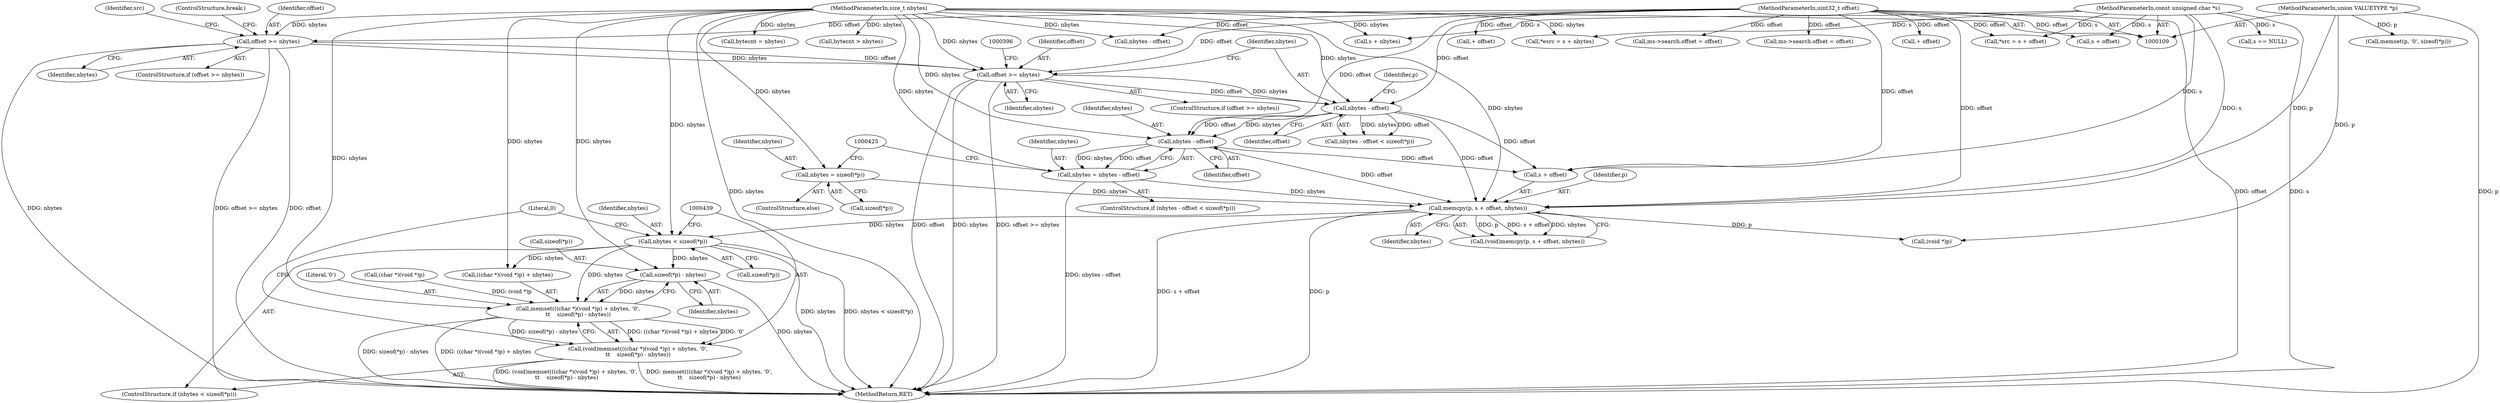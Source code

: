 digraph "0_file_4a284c89d6ef11aca34da65da7d673050a5ea320_3@API" {
"1000449" [label="(Call,sizeof(*p) - nbytes)"];
"1000116" [label="(MethodParameterIn,size_t nbytes)"];
"1000433" [label="(Call,nbytes < sizeof(*p))"];
"1000426" [label="(Call,memcpy(p, s + offset, nbytes))"];
"1000111" [label="(MethodParameterIn,union VALUETYPE *p)"];
"1000114" [label="(MethodParameterIn,const unsigned char *s)"];
"1000407" [label="(Call,nbytes - offset)"];
"1000391" [label="(Call,offset >= nbytes)"];
"1000327" [label="(Call,offset >= nbytes)"];
"1000115" [label="(MethodParameterIn,uint32_t offset)"];
"1000415" [label="(Call,nbytes - offset)"];
"1000419" [label="(Call,nbytes = sizeof(*p))"];
"1000413" [label="(Call,nbytes = nbytes - offset)"];
"1000440" [label="(Call,memset(((char *)(void *)p) + nbytes, '\0',\n\t\t    sizeof(*p) - nbytes))"];
"1000438" [label="(Call,(void)memset(((char *)(void *)p) + nbytes, '\0',\n\t\t    sizeof(*p) - nbytes))"];
"1000434" [label="(Identifier,nbytes)"];
"1000128" [label="(Call,+ offset)"];
"1000220" [label="(Call,+ offset)"];
"1000269" [label="(Call,ms->search.offset = offset)"];
"1000333" [label="(Identifier,src)"];
"1000448" [label="(Literal,'\0')"];
"1000438" [label="(Call,(void)memset(((char *)(void *)p) + nbytes, '\0',\n\t\t    sizeof(*p) - nbytes))"];
"1000217" [label="(Call,bytecnt = nbytes)"];
"1000414" [label="(Identifier,nbytes)"];
"1000440" [label="(Call,memset(((char *)(void *)p) + nbytes, '\0',\n\t\t    sizeof(*p) - nbytes))"];
"1000450" [label="(Call,sizeof(*p))"];
"1000416" [label="(Identifier,nbytes)"];
"1000441" [label="(Call,((char *)(void *)p) + nbytes)"];
"1000390" [label="(ControlStructure,if (offset >= nbytes))"];
"1000426" [label="(Call,memcpy(p, s + offset, nbytes))"];
"1000330" [label="(ControlStructure,break;)"];
"1000328" [label="(Identifier,offset)"];
"1000327" [label="(Call,offset >= nbytes)"];
"1000409" [label="(Identifier,offset)"];
"1000432" [label="(ControlStructure,if (nbytes < sizeof(*p)))"];
"1000413" [label="(Call,nbytes = nbytes - offset)"];
"1000139" [label="(Call,ms->search.offset = offset)"];
"1000397" [label="(Call,memset(p, '\0', sizeof(*p)))"];
"1000453" [label="(Identifier,nbytes)"];
"1000419" [label="(Call,nbytes = sizeof(*p))"];
"1000433" [label="(Call,nbytes < sizeof(*p))"];
"1000159" [label="(Call,s == NULL)"];
"1000427" [label="(Identifier,p)"];
"1000408" [label="(Identifier,nbytes)"];
"1000406" [label="(Call,nbytes - offset < sizeof(*p))"];
"1000444" [label="(Call,(void *)p)"];
"1000405" [label="(ControlStructure,if (nbytes - offset < sizeof(*p)))"];
"1000435" [label="(Call,sizeof(*p))"];
"1000442" [label="(Call,(char *)(void *)p)"];
"1000295" [label="(Call,*esrc = s + nbytes)"];
"1000449" [label="(Call,sizeof(*p) - nbytes)"];
"1000116" [label="(MethodParameterIn,size_t nbytes)"];
"1000424" [label="(Call,(void)memcpy(p, s + offset, nbytes))"];
"1000289" [label="(Call,*src = s + offset)"];
"1000326" [label="(ControlStructure,if (offset >= nbytes))"];
"1000428" [label="(Call,s + offset)"];
"1000329" [label="(Identifier,nbytes)"];
"1000412" [label="(Identifier,p)"];
"1000455" [label="(Literal,0)"];
"1000115" [label="(MethodParameterIn,uint32_t offset)"];
"1000291" [label="(Call,s + offset)"];
"1000392" [label="(Identifier,offset)"];
"1000456" [label="(MethodReturn,RET)"];
"1000114" [label="(MethodParameterIn,const unsigned char *s)"];
"1000393" [label="(Identifier,nbytes)"];
"1000420" [label="(Identifier,nbytes)"];
"1000407" [label="(Call,nbytes - offset)"];
"1000431" [label="(Identifier,nbytes)"];
"1000136" [label="(Call,nbytes - offset)"];
"1000297" [label="(Call,s + nbytes)"];
"1000391" [label="(Call,offset >= nbytes)"];
"1000417" [label="(Identifier,offset)"];
"1000214" [label="(Call,bytecnt > nbytes)"];
"1000415" [label="(Call,nbytes - offset)"];
"1000111" [label="(MethodParameterIn,union VALUETYPE *p)"];
"1000421" [label="(Call,sizeof(*p))"];
"1000418" [label="(ControlStructure,else)"];
"1000449" -> "1000440"  [label="AST: "];
"1000449" -> "1000453"  [label="CFG: "];
"1000450" -> "1000449"  [label="AST: "];
"1000453" -> "1000449"  [label="AST: "];
"1000440" -> "1000449"  [label="CFG: "];
"1000449" -> "1000456"  [label="DDG: nbytes"];
"1000449" -> "1000440"  [label="DDG: nbytes"];
"1000116" -> "1000449"  [label="DDG: nbytes"];
"1000433" -> "1000449"  [label="DDG: nbytes"];
"1000116" -> "1000109"  [label="AST: "];
"1000116" -> "1000456"  [label="DDG: nbytes"];
"1000116" -> "1000136"  [label="DDG: nbytes"];
"1000116" -> "1000214"  [label="DDG: nbytes"];
"1000116" -> "1000217"  [label="DDG: nbytes"];
"1000116" -> "1000295"  [label="DDG: nbytes"];
"1000116" -> "1000297"  [label="DDG: nbytes"];
"1000116" -> "1000327"  [label="DDG: nbytes"];
"1000116" -> "1000391"  [label="DDG: nbytes"];
"1000116" -> "1000407"  [label="DDG: nbytes"];
"1000116" -> "1000413"  [label="DDG: nbytes"];
"1000116" -> "1000415"  [label="DDG: nbytes"];
"1000116" -> "1000419"  [label="DDG: nbytes"];
"1000116" -> "1000426"  [label="DDG: nbytes"];
"1000116" -> "1000433"  [label="DDG: nbytes"];
"1000116" -> "1000440"  [label="DDG: nbytes"];
"1000116" -> "1000441"  [label="DDG: nbytes"];
"1000433" -> "1000432"  [label="AST: "];
"1000433" -> "1000435"  [label="CFG: "];
"1000434" -> "1000433"  [label="AST: "];
"1000435" -> "1000433"  [label="AST: "];
"1000439" -> "1000433"  [label="CFG: "];
"1000455" -> "1000433"  [label="CFG: "];
"1000433" -> "1000456"  [label="DDG: nbytes"];
"1000433" -> "1000456"  [label="DDG: nbytes < sizeof(*p)"];
"1000426" -> "1000433"  [label="DDG: nbytes"];
"1000433" -> "1000440"  [label="DDG: nbytes"];
"1000433" -> "1000441"  [label="DDG: nbytes"];
"1000426" -> "1000424"  [label="AST: "];
"1000426" -> "1000431"  [label="CFG: "];
"1000427" -> "1000426"  [label="AST: "];
"1000428" -> "1000426"  [label="AST: "];
"1000431" -> "1000426"  [label="AST: "];
"1000424" -> "1000426"  [label="CFG: "];
"1000426" -> "1000456"  [label="DDG: p"];
"1000426" -> "1000456"  [label="DDG: s + offset"];
"1000426" -> "1000424"  [label="DDG: p"];
"1000426" -> "1000424"  [label="DDG: s + offset"];
"1000426" -> "1000424"  [label="DDG: nbytes"];
"1000111" -> "1000426"  [label="DDG: p"];
"1000114" -> "1000426"  [label="DDG: s"];
"1000407" -> "1000426"  [label="DDG: offset"];
"1000415" -> "1000426"  [label="DDG: offset"];
"1000115" -> "1000426"  [label="DDG: offset"];
"1000419" -> "1000426"  [label="DDG: nbytes"];
"1000413" -> "1000426"  [label="DDG: nbytes"];
"1000426" -> "1000444"  [label="DDG: p"];
"1000111" -> "1000109"  [label="AST: "];
"1000111" -> "1000456"  [label="DDG: p"];
"1000111" -> "1000397"  [label="DDG: p"];
"1000111" -> "1000444"  [label="DDG: p"];
"1000114" -> "1000109"  [label="AST: "];
"1000114" -> "1000456"  [label="DDG: s"];
"1000114" -> "1000159"  [label="DDG: s"];
"1000114" -> "1000289"  [label="DDG: s"];
"1000114" -> "1000291"  [label="DDG: s"];
"1000114" -> "1000295"  [label="DDG: s"];
"1000114" -> "1000297"  [label="DDG: s"];
"1000114" -> "1000428"  [label="DDG: s"];
"1000407" -> "1000406"  [label="AST: "];
"1000407" -> "1000409"  [label="CFG: "];
"1000408" -> "1000407"  [label="AST: "];
"1000409" -> "1000407"  [label="AST: "];
"1000412" -> "1000407"  [label="CFG: "];
"1000407" -> "1000406"  [label="DDG: nbytes"];
"1000407" -> "1000406"  [label="DDG: offset"];
"1000391" -> "1000407"  [label="DDG: nbytes"];
"1000391" -> "1000407"  [label="DDG: offset"];
"1000115" -> "1000407"  [label="DDG: offset"];
"1000407" -> "1000415"  [label="DDG: nbytes"];
"1000407" -> "1000415"  [label="DDG: offset"];
"1000407" -> "1000428"  [label="DDG: offset"];
"1000391" -> "1000390"  [label="AST: "];
"1000391" -> "1000393"  [label="CFG: "];
"1000392" -> "1000391"  [label="AST: "];
"1000393" -> "1000391"  [label="AST: "];
"1000396" -> "1000391"  [label="CFG: "];
"1000408" -> "1000391"  [label="CFG: "];
"1000391" -> "1000456"  [label="DDG: offset"];
"1000391" -> "1000456"  [label="DDG: nbytes"];
"1000391" -> "1000456"  [label="DDG: offset >= nbytes"];
"1000327" -> "1000391"  [label="DDG: offset"];
"1000327" -> "1000391"  [label="DDG: nbytes"];
"1000115" -> "1000391"  [label="DDG: offset"];
"1000327" -> "1000326"  [label="AST: "];
"1000327" -> "1000329"  [label="CFG: "];
"1000328" -> "1000327"  [label="AST: "];
"1000329" -> "1000327"  [label="AST: "];
"1000330" -> "1000327"  [label="CFG: "];
"1000333" -> "1000327"  [label="CFG: "];
"1000327" -> "1000456"  [label="DDG: offset"];
"1000327" -> "1000456"  [label="DDG: nbytes"];
"1000327" -> "1000456"  [label="DDG: offset >= nbytes"];
"1000115" -> "1000327"  [label="DDG: offset"];
"1000115" -> "1000109"  [label="AST: "];
"1000115" -> "1000456"  [label="DDG: offset"];
"1000115" -> "1000128"  [label="DDG: offset"];
"1000115" -> "1000136"  [label="DDG: offset"];
"1000115" -> "1000139"  [label="DDG: offset"];
"1000115" -> "1000220"  [label="DDG: offset"];
"1000115" -> "1000269"  [label="DDG: offset"];
"1000115" -> "1000289"  [label="DDG: offset"];
"1000115" -> "1000291"  [label="DDG: offset"];
"1000115" -> "1000415"  [label="DDG: offset"];
"1000115" -> "1000428"  [label="DDG: offset"];
"1000415" -> "1000413"  [label="AST: "];
"1000415" -> "1000417"  [label="CFG: "];
"1000416" -> "1000415"  [label="AST: "];
"1000417" -> "1000415"  [label="AST: "];
"1000413" -> "1000415"  [label="CFG: "];
"1000415" -> "1000413"  [label="DDG: nbytes"];
"1000415" -> "1000413"  [label="DDG: offset"];
"1000415" -> "1000428"  [label="DDG: offset"];
"1000419" -> "1000418"  [label="AST: "];
"1000419" -> "1000421"  [label="CFG: "];
"1000420" -> "1000419"  [label="AST: "];
"1000421" -> "1000419"  [label="AST: "];
"1000425" -> "1000419"  [label="CFG: "];
"1000413" -> "1000405"  [label="AST: "];
"1000414" -> "1000413"  [label="AST: "];
"1000425" -> "1000413"  [label="CFG: "];
"1000413" -> "1000456"  [label="DDG: nbytes - offset"];
"1000440" -> "1000438"  [label="AST: "];
"1000441" -> "1000440"  [label="AST: "];
"1000448" -> "1000440"  [label="AST: "];
"1000438" -> "1000440"  [label="CFG: "];
"1000440" -> "1000456"  [label="DDG: sizeof(*p) - nbytes"];
"1000440" -> "1000456"  [label="DDG: ((char *)(void *)p) + nbytes"];
"1000440" -> "1000438"  [label="DDG: ((char *)(void *)p) + nbytes"];
"1000440" -> "1000438"  [label="DDG: '\0'"];
"1000440" -> "1000438"  [label="DDG: sizeof(*p) - nbytes"];
"1000442" -> "1000440"  [label="DDG: (void *)p"];
"1000438" -> "1000432"  [label="AST: "];
"1000439" -> "1000438"  [label="AST: "];
"1000455" -> "1000438"  [label="CFG: "];
"1000438" -> "1000456"  [label="DDG: memset(((char *)(void *)p) + nbytes, '\0',\n\t\t    sizeof(*p) - nbytes)"];
"1000438" -> "1000456"  [label="DDG: (void)memset(((char *)(void *)p) + nbytes, '\0',\n\t\t    sizeof(*p) - nbytes)"];
}
